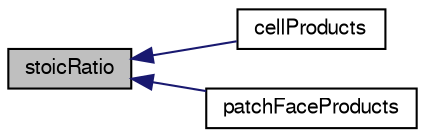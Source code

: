 digraph "stoicRatio"
{
  bgcolor="transparent";
  edge [fontname="FreeSans",fontsize="10",labelfontname="FreeSans",labelfontsize="10"];
  node [fontname="FreeSans",fontsize="10",shape=record];
  rankdir="LR";
  Node1 [label="stoicRatio",height=0.2,width=0.4,color="black", fillcolor="grey75", style="filled" fontcolor="black"];
  Node1 -> Node2 [dir="back",color="midnightblue",fontsize="10",style="solid",fontname="FreeSans"];
  Node2 [label="cellProducts",height=0.2,width=0.4,color="black",URL="$a02726.html#a38d6799d80b04f6799380a581db3e5fc"];
  Node1 -> Node3 [dir="back",color="midnightblue",fontsize="10",style="solid",fontname="FreeSans"];
  Node3 [label="patchFaceProducts",height=0.2,width=0.4,color="black",URL="$a02726.html#a41ad501d213f73b90a35c6acef2ec090"];
}
